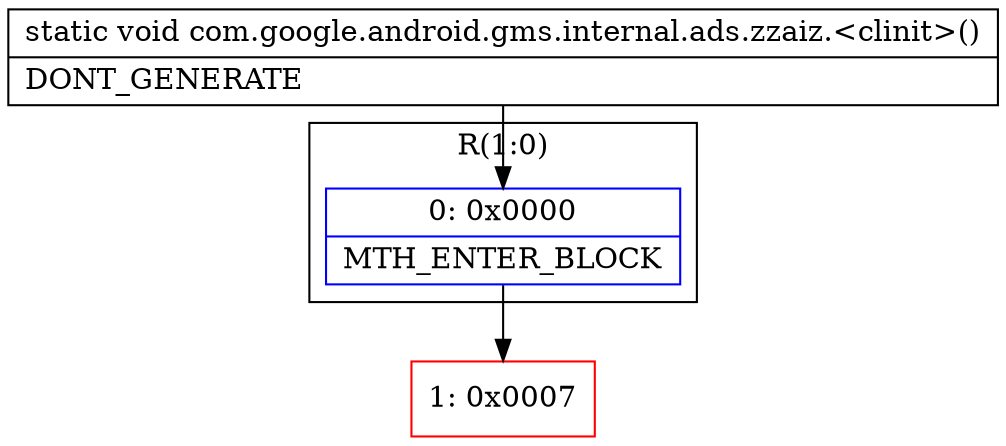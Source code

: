 digraph "CFG forcom.google.android.gms.internal.ads.zzaiz.\<clinit\>()V" {
subgraph cluster_Region_1102591703 {
label = "R(1:0)";
node [shape=record,color=blue];
Node_0 [shape=record,label="{0\:\ 0x0000|MTH_ENTER_BLOCK\l}"];
}
Node_1 [shape=record,color=red,label="{1\:\ 0x0007}"];
MethodNode[shape=record,label="{static void com.google.android.gms.internal.ads.zzaiz.\<clinit\>()  | DONT_GENERATE\l}"];
MethodNode -> Node_0;
Node_0 -> Node_1;
}

